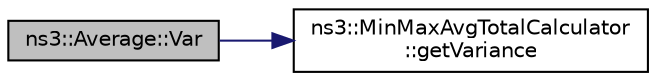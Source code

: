digraph "ns3::Average::Var"
{
 // LATEX_PDF_SIZE
  edge [fontname="Helvetica",fontsize="10",labelfontname="Helvetica",labelfontsize="10"];
  node [fontname="Helvetica",fontsize="10",shape=record];
  rankdir="LR";
  Node1 [label="ns3::Average::Var",height=0.2,width=0.4,color="black", fillcolor="grey75", style="filled", fontcolor="black",tooltip="Unbiased estimate of variance."];
  Node1 -> Node2 [color="midnightblue",fontsize="10",style="solid",fontname="Helvetica"];
  Node2 [label="ns3::MinMaxAvgTotalCalculator\l::getVariance",height=0.2,width=0.4,color="black", fillcolor="white", style="filled",URL="$classns3_1_1_min_max_avg_total_calculator.html#aa25ec6231bbf9f144f3a44fd4b260c4e",tooltip="Returns the current variance."];
}
